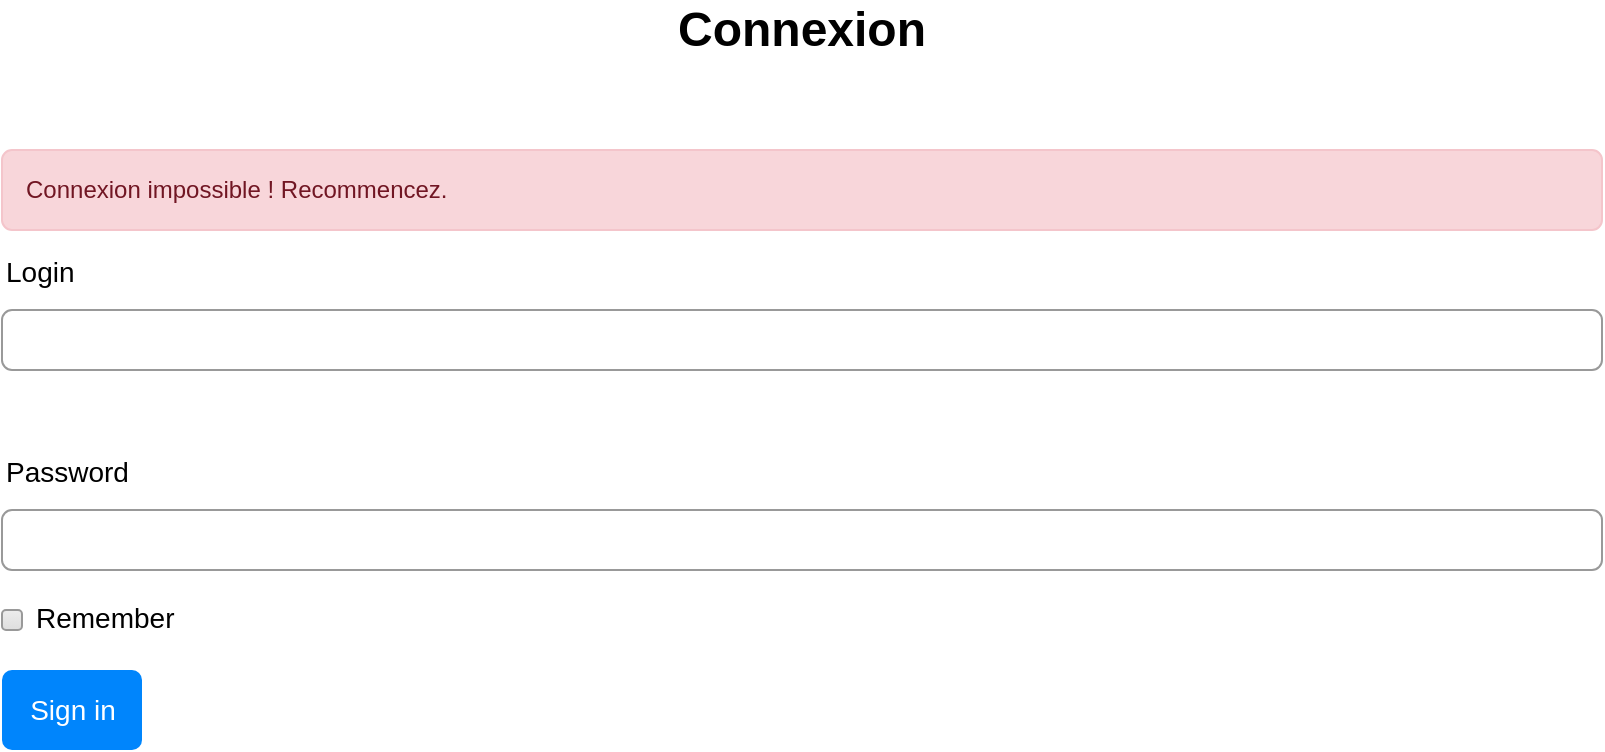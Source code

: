<mxfile version="13.1.14" type="google"><diagram id="WfdvwvNdMUDh77I5pLir" name="Page-1"><mxGraphModel dx="868" dy="479" grid="1" gridSize="10" guides="1" tooltips="1" connect="1" arrows="1" fold="1" page="1" pageScale="1" pageWidth="827" pageHeight="1169" math="0" shadow="0"><root><mxCell id="0"/><mxCell id="1" parent="0"/><mxCell id="O35Mz067PGw-1pR0vEBK-1" value="Login" style="fillColor=none;strokeColor=none;align=left;fontSize=14;" vertex="1" parent="1"><mxGeometry width="260" height="40" relative="1" as="geometry"><mxPoint x="14" y="150" as="offset"/></mxGeometry></mxCell><mxCell id="O35Mz067PGw-1pR0vEBK-2" value="" style="html=1;shadow=0;dashed=0;shape=mxgraph.bootstrap.rrect;rSize=5;fillColor=none;strokeColor=#999999;align=left;spacing=15;fontSize=14;fontColor=#6C767D;" vertex="1" parent="1"><mxGeometry width="800" height="30" relative="1" as="geometry"><mxPoint x="14" y="190" as="offset"/></mxGeometry></mxCell><mxCell id="O35Mz067PGw-1pR0vEBK-4" value="Password" style="fillColor=none;strokeColor=none;align=left;fontSize=14;" vertex="1" parent="1"><mxGeometry width="260" height="40" relative="1" as="geometry"><mxPoint x="14" y="250" as="offset"/></mxGeometry></mxCell><mxCell id="O35Mz067PGw-1pR0vEBK-5" value="" style="html=1;shadow=0;dashed=0;shape=mxgraph.bootstrap.rrect;rSize=5;fillColor=none;strokeColor=#999999;align=left;spacing=15;fontSize=14;fontColor=#6C767D;" vertex="1" parent="1"><mxGeometry width="800" height="30" relative="1" as="geometry"><mxPoint x="14" y="290" as="offset"/></mxGeometry></mxCell><mxCell id="O35Mz067PGw-1pR0vEBK-6" value="Remember" style="html=1;shadow=0;dashed=0;shape=mxgraph.bootstrap.rrect;rSize=2;fillColor=#EDEDED;strokeColor=#999999;align=left;fontSize=14;fontColor=#000000;labelPosition=right;verticalLabelPosition=middle;verticalAlign=middle;spacingLeft=5;spacingTop=-2;gradientColor=#DEDEDE;" vertex="1" parent="1"><mxGeometry width="10" height="10" relative="1" as="geometry"><mxPoint x="14" y="340" as="offset"/></mxGeometry></mxCell><mxCell id="O35Mz067PGw-1pR0vEBK-7" value="Sign in" style="html=1;shadow=0;dashed=0;shape=mxgraph.bootstrap.rrect;rSize=5;fillColor=#0085FC;strokeColor=none;align=center;fontSize=14;fontColor=#FFFFFF;" vertex="1" parent="1"><mxGeometry width="70" height="40" relative="1" as="geometry"><mxPoint x="14" y="370" as="offset"/></mxGeometry></mxCell><mxCell id="O35Mz067PGw-1pR0vEBK-8" value="Connexion impossible ! Recommencez." style="html=1;shadow=0;dashed=0;shape=mxgraph.bootstrap.rrect;rSize=5;strokeColor=#F4C5CB;strokeWidth=1;fillColor=#F8D6DA;fontColor=#711623;whiteSpace=wrap;align=left;verticalAlign=middle;spacingLeft=10;" vertex="1" parent="1"><mxGeometry x="14" y="110" width="800" height="40" as="geometry"/></mxCell><mxCell id="O35Mz067PGw-1pR0vEBK-9" value="Connexion" style="text;html=1;strokeColor=none;fillColor=none;align=center;verticalAlign=middle;whiteSpace=wrap;rounded=0;fontSize=24;fontStyle=1" vertex="1" parent="1"><mxGeometry x="394" y="40" width="40" height="20" as="geometry"/></mxCell></root></mxGraphModel></diagram></mxfile>